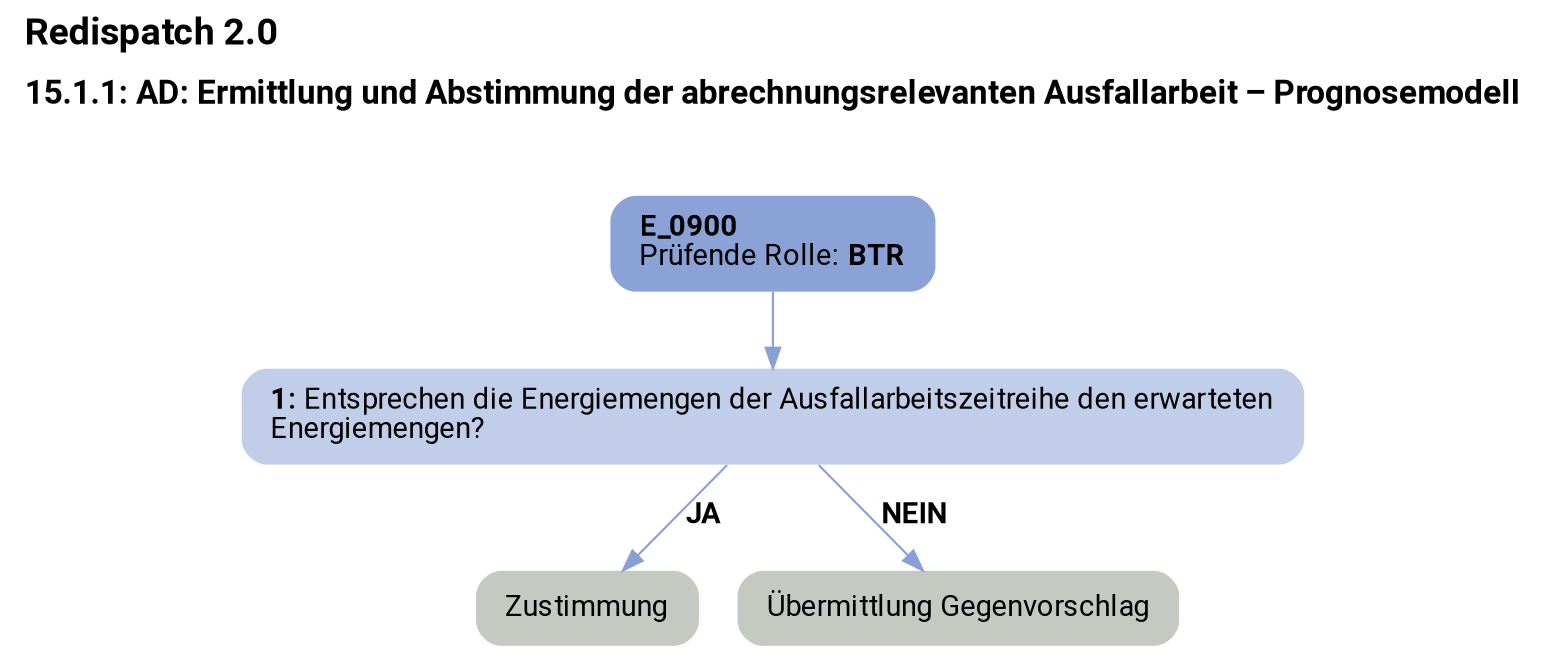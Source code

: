 digraph D {
    labelloc="t";
    label=<<B><FONT POINT-SIZE="18">Redispatch 2.0</FONT></B><BR align="left"/><BR/><B><FONT POINT-SIZE="16">15.1.1: AD: Ermittlung und Abstimmung der abrechnungsrelevanten Ausfallarbeit – Prognosemodell</FONT></B><BR align="left"/><BR/><BR/><BR/>>;
    ratio="compress";
    concentrate=true;
    pack=true;
    rankdir=TB;
    packmode="array";
    size="20,20";
    fontsize=12;
    "Start" [margin="0.2,0.12", shape=box, style="filled,rounded", penwidth=0.0, fillcolor="#8ba2d7", label=<<B>E_0900</B><BR align="left"/><FONT>Prüfende Rolle: <B>BTR</B></FONT><BR align="center"/>>, fontname="Roboto, sans-serif"];
    "1" [margin="0.2,0.12", shape=box, style="filled,rounded", penwidth=0.0, fillcolor="#c2cee9", label=<<B>1: </B>Entsprechen die Energiemengen der Ausfallarbeitszeitreihe den erwarteten<BR align="left"/>Energiemengen?<BR align="left"/>>, fontname="Roboto, sans-serif"];
    "A01" [margin="0.2,0.12", shape=box, style="filled,rounded", penwidth=0.0, fillcolor="#c4cac1", label=<<FONT>Zustimmung<BR align="left"/></FONT>>, fontname="Roboto, sans-serif"];
    "Übermittlung Gegenvorschlag" [margin="0.2,0.12", shape=box, style="filled,rounded", penwidth=0.0, fillcolor="#c4cac1", label=<<FONT>Übermittlung Gegenvorschlag<BR align="left"/></FONT>>, fontname="Roboto, sans-serif"];

    "Start" -> "1" [color="#88a0d6"];
    "1" -> "A01" [label=<<B>JA</B>>, color="#88a0d6", fontname="Roboto, sans-serif"];
    "1" -> "Übermittlung Gegenvorschlag" [label=<<B>NEIN</B>>, color="#88a0d6", fontname="Roboto, sans-serif"];

    bgcolor="transparent";
fontname="Roboto, sans-serif";
}